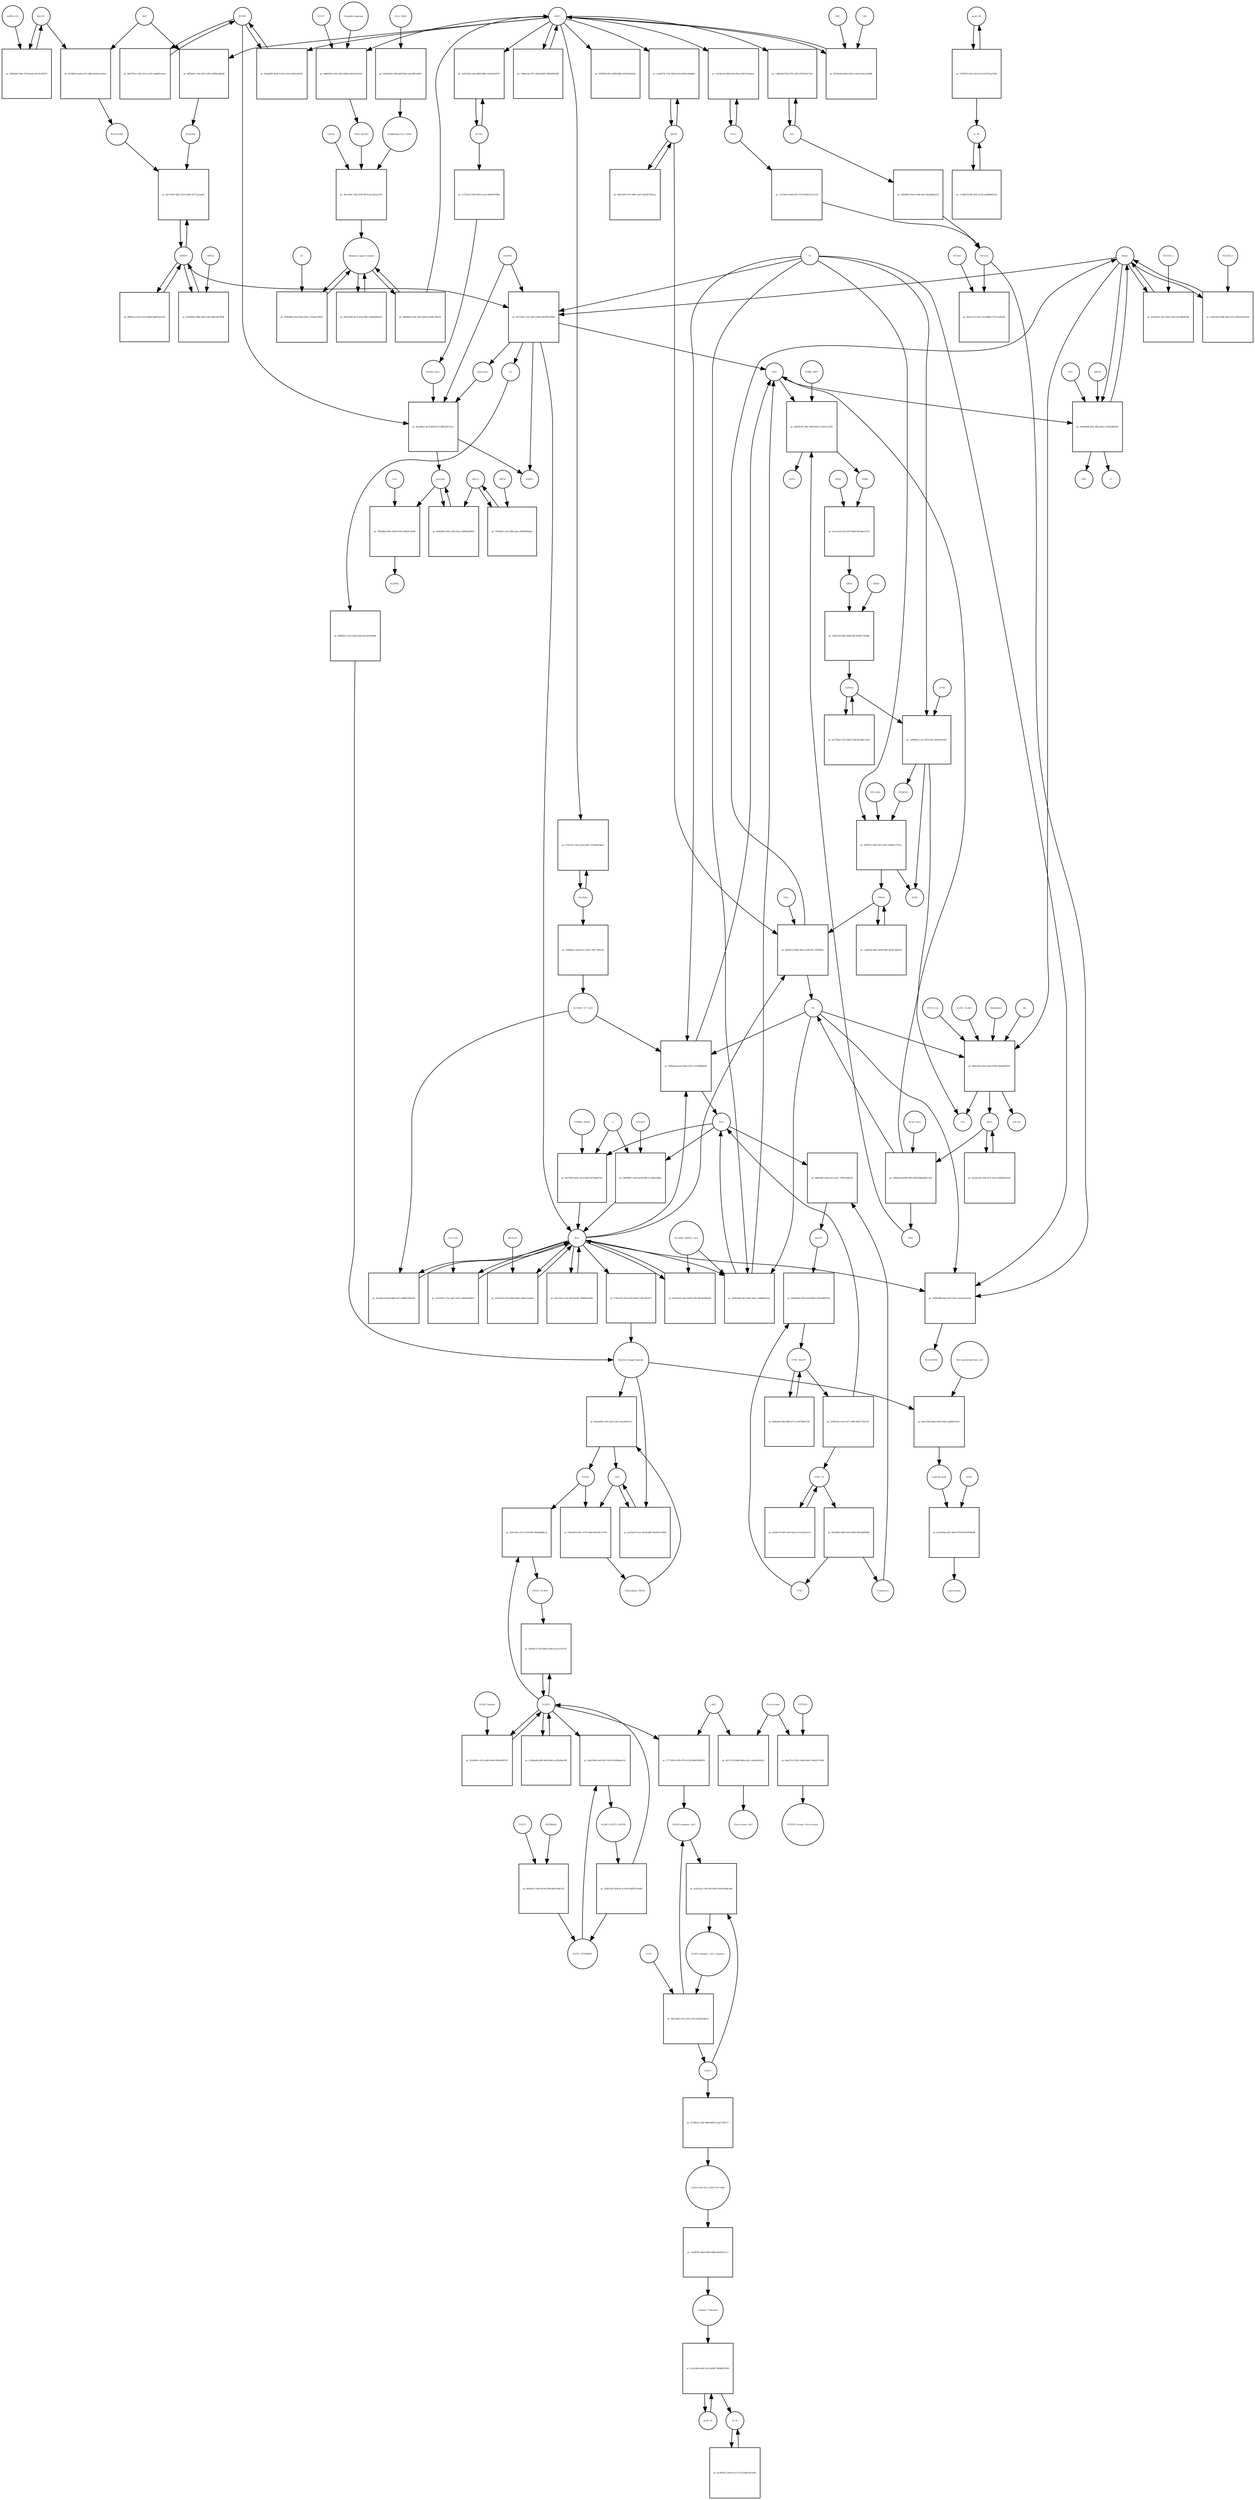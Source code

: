 strict digraph  {
Heme [annotation="urn_miriam_obo.chebi_CHEBI%3A30413", bipartite=0, cls="simple chemical", fontsize=4, label=Heme, shape=circle];
"pr_29775667-3cb7-4813-8344-2047955c8995" [annotation="", bipartite=1, cls=process, fontsize=4, label="pr_29775667-3cb7-4813-8344-2047955c8995", shape=square];
Biliverdin [annotation="urn_miriam_obo.chebi_CHEBI%3A17033", bipartite=0, cls="simple chemical", fontsize=4, label=Biliverdin, shape=circle];
HMOX1 [annotation="", bipartite=0, cls=macromolecule, fontsize=4, label=HMOX1, shape=circle];
O2 [annotation="urn_miriam_obo.chebi_CHEBI%3A15379", bipartite=0, cls="simple chemical", fontsize=4, label=O2, shape=circle];
NADPH [annotation="urn_miriam_obo.chebi_CHEBI%3A16474", bipartite=0, cls="simple chemical", fontsize=4, label=NADPH, shape=circle];
H2O [annotation="urn_miriam_obo.chebi_CHEBI%3A15377", bipartite=0, cls="simple chemical", fontsize=4, label=H2O, shape=circle];
"Fe2+" [annotation="urn_miriam_obo.chebi_CHEBI%3A29033", bipartite=0, cls="simple chemical", fontsize=4, label="Fe2+", shape=circle];
"NADP+" [annotation="urn_miriam_obo.chebi_CHEBI%3A18009", bipartite=0, cls="simple chemical", fontsize=4, label="NADP+", shape=circle];
CO [annotation="urn_miriam_obo.chebi_CHEBI%3A17245", bipartite=0, cls="simple chemical", fontsize=4, label=CO, shape=circle];
"pr_87a95542-39c2-4053-a9d2-d112963fcfd0" [annotation="", bipartite=1, cls=process, fontsize=4, label="pr_87a95542-39c2-4053-a9d2-d112963fcfd0", shape=square];
"FLVCR1-2" [annotation=urn_miriam_uniprot_Q9Y5Y0, bipartite=0, cls=macromolecule, fontsize=4, label="FLVCR1-2", shape=circle];
"pr_463a0be1-4e5f-483f-b71f-d9b5e027ea12" [annotation="", bipartite=1, cls=process, fontsize=4, label="pr_463a0be1-4e5f-483f-b71f-d9b5e027ea12", shape=square];
Bilirubin [annotation="urn_miriam_obo.chebi_CHEBI%3A16990", bipartite=0, cls="simple chemical", fontsize=4, label=Bilirubin, shape=circle];
BLVRB [annotation=urn_miriam_uniprot_P30043, bipartite=0, cls=macromolecule, fontsize=4, label=BLVRB, shape=circle];
"BLVRA_Zn2+" [annotation="urn_miriam_obo.chebi_CHEBI%3A29805|urn_miriam_uniprot_P53004", bipartite=0, cls=complex, fontsize=4, label="BLVRA_Zn2+", shape=circle];
"pr_e9d24f4a-938c-4342-83ae-93d8ad2f849e" [annotation="", bipartite=1, cls=process, fontsize=4, label="pr_e9d24f4a-938c-4342-83ae-93d8ad2f849e", shape=square];
ABCC1 [annotation="", bipartite=0, cls=macromolecule, fontsize=4, label=ABCC1, shape=circle];
"pr_7f850dbd-640a-456b-8258-2e083fcc8e85" [annotation="", bipartite=1, cls=process, fontsize=4, label="pr_7f850dbd-640a-456b-8258-2e083fcc8e85", shape=square];
ALB [annotation=urn_miriam_uniprot_P02768, bipartite=0, cls=macromolecule, fontsize=4, label=ALB, shape=circle];
"ALB/BIL" [annotation="urn_miriam_uniprot_P02768|urn_miriam_obo.chebi_CHEBI%3A16990", bipartite=0, cls=complex, fontsize=4, label="ALB/BIL", shape=circle];
NRF2 [annotation="", bipartite=0, cls=macromolecule, fontsize=4, label=NRF2, shape=circle];
"pr_48f3af82-118a-4812-af92-c9064cb0fab6" [annotation="", bipartite=1, cls=process, fontsize=4, label="pr_48f3af82-118a-4812-af92-c9064cb0fab6", shape=square];
MAF [annotation=urn_miriam_uniprot_O75444, bipartite=0, cls=macromolecule, fontsize=4, label=MAF, shape=circle];
"Nrf2/Maf" [annotation="", bipartite=0, cls=complex, fontsize=4, label="Nrf2/Maf", shape=circle];
"pr_4e5d64c9-aefb-4472-bdb0-6b25ce4cb5ef" [annotation="", bipartite=1, cls=process, fontsize=4, label="pr_4e5d64c9-aefb-4472-bdb0-6b25ce4cb5ef", shape=square];
BACH1 [annotation=urn_miriam_uniprot_O14867, bipartite=0, cls=macromolecule, fontsize=4, label=BACH1, shape=circle];
"BACH1/Maf" [annotation="", bipartite=0, cls=complex, fontsize=4, label="BACH1/Maf", shape=circle];
"pr_28b2bbf6-598c-4795-8a8e-6257dc9f457f" [annotation="", bipartite=1, cls=process, fontsize=4, label="pr_28b2bbf6-598c-4795-8a8e-6257dc9f457f", shape=square];
"miRNA-155" [annotation=urn_miriam_ncbigene_406947, bipartite=0, cls="nucleic acid feature", fontsize=4, label="miRNA-155", shape=circle];
"pr_ba7e7b81-dd21-4235-9a06-5477c21ee42f" [annotation="", bipartite=1, cls=process, fontsize=4, label="pr_ba7e7b81-dd21-4235-9a06-5477c21ee42f", shape=square];
PRIN9 [annotation="urn_miriam_obo.chebi_CHEBI%3A15430", bipartite=0, cls="simple chemical", fontsize=4, label=PRIN9, shape=circle];
"pr_0ebf6153-69e8-465e-ac89-93cc7876942a" [annotation="", bipartite=1, cls=process, fontsize=4, label="pr_0ebf6153-69e8-465e-ac89-93cc7876942a", shape=square];
FECH [annotation=urn_miriam_uniprot_P22830, bipartite=0, cls=macromolecule, fontsize=4, label=FECH, shape=circle];
"Pb2+" [annotation="urn_miriam_obo.chebi_CHEBI%3A27889", bipartite=0, cls="simple chemical", fontsize=4, label="Pb2+", shape=circle];
"H+" [annotation="urn_miriam_obo.chebi_CHEBI%3A15378", bipartite=0, cls="simple chemical", fontsize=4, label="H+", shape=circle];
"SUCC-CoA" [annotation="urn_miriam_obo.chebi_CHEBI%3A57292", bipartite=0, cls="simple chemical", fontsize=4, label="SUCC-CoA", shape=circle];
"pr_b06e3620-be0a-4e65-978d-a3b4e4d955fc" [annotation="", bipartite=1, cls=process, fontsize=4, label="pr_b06e3620-be0a-4e65-978d-a3b4e4d955fc", shape=square];
dALA [annotation="urn_miriam_obo.chebi_CHEBI%3A356416", bipartite=0, cls="simple chemical", fontsize=4, label=dALA, shape=circle];
ALAS1_ALAS2 [annotation="urn_miriam_uniprot_P13196|urn_miriam_uniprot_P22557", bipartite=0, cls=complex, fontsize=4, label=ALAS1_ALAS2, shape=circle];
Panhematin [annotation="urn_miriam_obo.chebi_CHEBI%3A50385", bipartite=0, cls="simple chemical", fontsize=4, label=Panhematin, shape=circle];
Gly [annotation="urn_miriam_obo.chebi_CHEBI%3A57305", bipartite=0, cls="simple chemical", fontsize=4, label=Gly, shape=circle];
"CoA-SH" [annotation="urn_miriam_obo.chebi_CHEBI%3A15346", bipartite=0, cls="simple chemical", fontsize=4, label="CoA-SH", shape=circle];
CO2 [annotation="urn_miriam_obo.chebi_CHEBI%3A16526", bipartite=0, cls="simple chemical", fontsize=4, label=CO2, shape=circle];
"pr_bb8b018e-916e-4452-b86b-e0f2416a5538" [annotation="", bipartite=1, cls=process, fontsize=4, label="pr_bb8b018e-916e-4452-b86b-e0f2416a5538", shape=square];
KEAP1 [annotation=urn_miriam_uniprot_Q14145, bipartite=0, cls=macromolecule, fontsize=4, label=KEAP1, shape=circle];
NRF2_KEAP1 [annotation="urn_miriam_uniprot_Q14145|urn_miriam_uniprot_Q16236", bipartite=0, cls=complex, fontsize=4, label=NRF2_KEAP1, shape=circle];
"Dimethly fumarate" [annotation="urn_miriam_obo.chebi_CHEBI%3A76004", bipartite=0, cls="simple chemical", fontsize=4, label="Dimethly fumarate", shape=circle];
"Ubiquitin Ligase Complex" [annotation="urn_miriam_uniprot_Q14145|urn_miriam_uniprot_Q15843|urn_miriam_uniprot_Q13618|urn_miriam_uniprot_P62877|urn_miriam_uniprot_Q16236|urn_miriam_uniprot_P0CG48|urn_miriam_pubmed_19940261|urn_miriam_interpro_IPR000608", bipartite=0, cls=complex, fontsize=4, label="Ubiquitin Ligase Complex", shape=circle];
"pr_be03cb09-9a72-452a-9667-0ebf90d4aef5" [annotation="", bipartite=1, cls=process, fontsize=4, label="pr_be03cb09-9a72-452a-9667-0ebf90d4aef5", shape=square];
"pr_ed6b4c0d-850d-4692-b290-b4dada61c2e8" [annotation="", bipartite=1, cls=process, fontsize=4, label="pr_ed6b4c0d-850d-4692-b290-b4dada61c2e8", shape=square];
PBG [annotation="urn_miriam_obo.chebi_CHEBI%3A58126", bipartite=0, cls="simple chemical", fontsize=4, label=PBG, shape=circle];
"ALAD_Zn2+" [annotation="urn_miriam_uniprot_P13716|urn_miriam_obo.chebi_CHEBI%3A29105", bipartite=0, cls=complex, fontsize=4, label="ALAD_Zn2+", shape=circle];
"pr_0d018c09-748c-4044-b935-51ea61a2305f" [annotation="", bipartite=1, cls=process, fontsize=4, label="pr_0d018c09-748c-4044-b935-51ea61a2305f", shape=square];
HMBL [annotation="urn_miriam_obo.chebi_CHEBI%3A57845", bipartite=0, cls="simple chemical", fontsize=4, label=HMBL, shape=circle];
HMBS_DIPY [annotation="urn_miriam_obo.chebi_CHEBI%3A36319|urn_miriam_uniprot_P08397", bipartite=0, cls=complex, fontsize=4, label=HMBS_DIPY, shape=circle];
"NH4+" [annotation="urn_miriam_obo.chebi_CHEBI%3A28938", bipartite=0, cls="simple chemical", fontsize=4, label="NH4+", shape=circle];
"pr_21e1ee3b-f13a-41f3-8de6-68c94ea137f1" [annotation="", bipartite=1, cls=process, fontsize=4, label="pr_21e1ee3b-f13a-41f3-8de6-68c94ea137f1", shape=square];
URO3 [annotation="urn_miriam_obo.chebi_CHEBI%3A15437", bipartite=0, cls="simple chemical", fontsize=4, label=URO3, shape=circle];
UROS [annotation=urn_miriam_uniprot_P10746, bipartite=0, cls=macromolecule, fontsize=4, label=UROS, shape=circle];
"pr_e9f2f129-59d5-4266-afff-838d5c78e98b" [annotation="", bipartite=1, cls=process, fontsize=4, label="pr_e9f2f129-59d5-4266-afff-838d5c78e98b", shape=square];
COPRO3 [annotation="urn_miriam_obo.chebi_CHEBI%3A15439", bipartite=0, cls="simple chemical", fontsize=4, label=COPRO3, shape=circle];
UROD [annotation=urn_miriam_uniprot_P06132, bipartite=0, cls=macromolecule, fontsize=4, label=UROD, shape=circle];
"pr_cd464f5a-cc3c-407a-bf1f-2ff9ab1fe424" [annotation="", bipartite=1, cls=process, fontsize=4, label="pr_cd464f5a-cc3c-407a-bf1f-2ff9ab1fe424", shape=square];
PPGEN9 [annotation="urn_miriam_obo.chebi_CHEBI%3A15435", bipartite=0, cls="simple chemical", fontsize=4, label=PPGEN9, shape=circle];
CPOX [annotation=urn_miriam_uniprot_P36551, bipartite=0, cls=macromolecule, fontsize=4, label=CPOX, shape=circle];
H2O2 [annotation="urn_miriam_obo.chebi_CHEBI%3A16240", bipartite=0, cls="simple chemical", fontsize=4, label=H2O2, shape=circle];
"pr_28ff957c-804e-4874-9f0c-9e985c1707a2" [annotation="", bipartite=1, cls=process, fontsize=4, label="pr_28ff957c-804e-4874-9f0c-9e985c1707a2", shape=square];
PPO_FAD [annotation="urn_miriam_obo.chebi_CHEBI%3A16238|urn_miriam_uniprot_P50336", bipartite=0, cls=complex, fontsize=4, label=PPO_FAD, shape=circle];
"pr_3e88e1de-f973-44d0-b896-708f3d93439f" [annotation="", bipartite=1, cls=process, fontsize=4, label="pr_3e88e1de-f973-44d0-b896-708f3d93439f", shape=square];
"pr_65a32ca8-1938-437a-9a5e-b3da9b335a05" [annotation="", bipartite=1, cls="uncertain process", fontsize=4, label="pr_65a32ca8-1938-437a-9a5e-b3da9b335a05", shape=square];
"pr_ba1764ae-c619-4a63-a1d8-6f15daccafe9" [annotation="", bipartite=1, cls="uncertain process", fontsize=4, label="pr_ba1764ae-c619-4a63-a1d8-6f15daccafe9", shape=square];
"pr_c14bf524-d062-4b90-9007-8e36c3681f3e" [annotation="", bipartite=1, cls="uncertain process", fontsize=4, label="pr_c14bf524-d062-4b90-9007-8e36c3681f3e", shape=square];
"Poly-unsaturated fatty acid" [annotation="urn_miriam_obo.chebi_CHEBI%3A26208", bipartite=0, cls="simple chemical", fontsize=4, label="Poly-unsaturated fatty acid", shape=circle];
"pr_4aac554b-95da-485d-b3ad-caabf09119e7" [annotation="", bipartite=1, cls=process, fontsize=4, label="pr_4aac554b-95da-485d-b3ad-caabf09119e7", shape=square];
"Lipid Peroxide" [annotation="urn_miriam_obo.chebi_CHEBI%3A61051", bipartite=0, cls="simple chemical", fontsize=4, label="Lipid Peroxide", shape=circle];
"Reactive Oxygen Species" [annotation="urn_miriam_obo.chebi_CHEBI%3A26523", bipartite=0, cls="simple chemical", fontsize=4, label="Reactive Oxygen Species", shape=circle];
"pr_2496298b-629a-4657-867a-3eef4ee2b3a6" [annotation="", bipartite=1, cls=process, fontsize=4, label="pr_2496298b-629a-4657-867a-3eef4ee2b3a6", shape=square];
"Fe(3+)O(OH)" [annotation="urn_miriam_obo.chebi_CHEBI%3A78619", bipartite=0, cls="simple chemical", fontsize=4, label="Fe(3+)O(OH)", shape=circle];
Ferritin [annotation=urn_miriam_uniprot_P02794, bipartite=0, cls=complex, fontsize=4, label=Ferritin, shape=circle];
"pr_81a28ac4-b01b-4d62-9a77-eb88135b81eb" [annotation="", bipartite=1, cls=process, fontsize=4, label="pr_81a28ac4-b01b-4d62-9a77-eb88135b81eb", shape=square];
"SLC40A1_CP_Cu2+" [annotation="urn_miriam_uniprot_P00450|urn_miriam_uniprot_Q9NP59|urn_miriam_obo.chebi_CHEBI%3A29036", bipartite=0, cls=complex, fontsize=4, label="SLC40A1_CP_Cu2+", shape=circle];
"pr_509b02eb-fa02-4de6-b702-7ecb09b98edd" [annotation="", bipartite=1, cls=process, fontsize=4, label="pr_509b02eb-fa02-4de6-b702-7ecb09b98edd", shape=square];
"Fe3+" [annotation="urn_miriam_obo.chebi_CHEBI%3A29034", bipartite=0, cls="simple chemical", fontsize=4, label="Fe3+", shape=circle];
SLC40A1 [annotation=urn_miriam_ncbigene_30061, bipartite=0, cls="nucleic acid feature", fontsize=4, label=SLC40A1, shape=circle];
"pr_27dc1873-1fe2-4aa9-b387-27a0ed91daa1" [annotation="", bipartite=1, cls=process, fontsize=4, label="pr_27dc1873-1fe2-4aa9-b387-27a0ed91daa1", shape=square];
FTH1 [annotation=urn_miriam_ncbigene_2495, bipartite=0, cls="nucleic acid feature", fontsize=4, label=FTH1, shape=circle];
"pr_c0a3dc24-180b-4930-8aae-044711bd4a1c" [annotation="", bipartite=1, cls=process, fontsize=4, label="pr_c0a3dc24-180b-4930-8aae-044711bd4a1c", shape=square];
FTL [annotation=urn_miriam_ncbigene_2512, bipartite=0, cls="nucleic acid feature", fontsize=4, label=FTL, shape=circle];
"pr_ca8fae4f-f784-47f4-ad50-2397b3bc74ea" [annotation="", bipartite=1, cls=process, fontsize=4, label="pr_ca8fae4f-f784-47f4-ad50-2397b3bc74ea", shape=square];
"pr_c317a6c9-39d6-4557-9c76-64422a153c18" [annotation="", bipartite=1, cls=process, fontsize=4, label="pr_c317a6c9-39d6-4557-9c76-64422a153c18", shape=square];
"pr_a9b3fba0-50ee-4c68-afe4-f282ed82a325" [annotation="", bipartite=1, cls=process, fontsize=4, label="pr_a9b3fba0-50ee-4c68-afe4-f282ed82a325", shape=square];
"pr_a1e8075f-174e-4965-823d-905bc1fab40b" [annotation="", bipartite=1, cls=process, fontsize=4, label="pr_a1e8075f-174e-4965-823d-905bc1fab40b", shape=square];
"pr_6b01e905-87ef-448c-ae67-a00581785caa" [annotation="", bipartite=1, cls=process, fontsize=4, label="pr_6b01e905-87ef-448c-ae67-a00581785caa", shape=square];
"pr_2f8676ce-8274-4a18-b0bd-fdb8f15aa193" [annotation="", bipartite=1, cls=process, fontsize=4, label="pr_2f8676ce-8274-4a18-b0bd-fdb8f15aa193", shape=square];
BLVRA [annotation=urn_miriam_ncbigene_644, bipartite=0, cls="nucleic acid feature", fontsize=4, label=BLVRA, shape=circle];
"pr_2a26138a-e2df-4890-8dbf-ccb5e2a9d750" [annotation="", bipartite=1, cls=process, fontsize=4, label="pr_2a26138a-e2df-4890-8dbf-ccb5e2a9d750", shape=square];
"pr_65dad601-bb26-4c26-a7e8-9c2d9cda45f1" [annotation="", bipartite=1, cls=process, fontsize=4, label="pr_65dad601-bb26-4c26-a7e8-9c2d9cda45f1", shape=square];
"pr_ddd776c2-1382-4152-a250-5e984f2c6ec6" [annotation="", bipartite=1, cls=process, fontsize=4, label="pr_ddd776c2-1382-4152-a250-5e984f2c6ec6", shape=square];
"pr_1c512c9c-f36f-4629-aca4-c44d9431f68a" [annotation="", bipartite=1, cls=process, fontsize=4, label="pr_1c512c9c-f36f-4629-aca4-c44d9431f68a", shape=square];
"pr_539b49a1-1eb4-4c91-9a92-70ff7795b136" [annotation="", bipartite=1, cls=process, fontsize=4, label="pr_539b49a1-1eb4-4c91-9a92-70ff7795b136", shape=square];
"pr_d92c4710-25af-41fe-8860-c77e1c1b0c6b" [annotation="", bipartite=1, cls=process, fontsize=4, label="pr_d92c4710-25af-41fe-8860-c77e1c1b0c6b", shape=square];
NCOA4 [annotation=urn_miriam_uniprot_Q13772, bipartite=0, cls=macromolecule, fontsize=4, label=NCOA4, shape=circle];
"pr_fdc75953-6e0c-43c8-8bf4-d37a8fa071f5" [annotation="", bipartite=1, cls=process, fontsize=4, label="pr_fdc75953-6e0c-43c8-8bf4-d37a8fa071f5", shape=square];
CYBRD1_Heme [annotation="urn_miriam_uniprot_Q53TN4|urn_miriam_obo.chebi_CHEBI%3A30413", bipartite=0, cls=complex, fontsize=4, label=CYBRD1_Heme, shape=circle];
"e-" [annotation="urn_miriam_obo.chebi_CHEBI%3A10545", bipartite=0, cls="simple chemical", fontsize=4, label="e-", shape=circle];
"pr_2ae05010-11bc-4e67-a0e3-33891e9628e7" [annotation="", bipartite=1, cls=process, fontsize=4, label="pr_2ae05010-11bc-4e67-a0e3-33891e9628e7", shape=square];
SLC11A2 [annotation=urn_miriam_uniprot_P49281, bipartite=0, cls=macromolecule, fontsize=4, label=SLC11A2, shape=circle];
"pr_61e5e69a-e4d7-465e-971f-b6751f478a98" [annotation="", bipartite=1, cls=process, fontsize=4, label="pr_61e5e69a-e4d7-465e-971f-b6751f478a98", shape=square];
"Lipid alcohol" [annotation="urn_miriam_obo.chebi_CHEBI%3A24026", bipartite=0, cls="simple chemical", fontsize=4, label="Lipid alcohol", shape=circle];
GPX4 [annotation=urn_miriam_uniprot_P36969, bipartite=0, cls=macromolecule, fontsize=4, label=GPX4, shape=circle];
"pr_29c0866e-18bb-49f4-a5d8-2ddcadf74094" [annotation="", bipartite=1, cls=process, fontsize=4, label="pr_29c0866e-18bb-49f4-a5d8-2ddcadf74094", shape=square];
ORF3a [annotation="urn_miriam_uniprot_P0DTC3|urn_miriam_taxonomy_2697049", bipartite=0, cls=macromolecule, fontsize=4, label=ORF3a, shape=circle];
"pr_f74e0130-23af-4e83-8ed0-772faea87567" [annotation="", bipartite=1, cls=process, fontsize=4, label="pr_f74e0130-23af-4e83-8ed0-772faea87567", shape=square];
"pr_7fe63de3-1efe-48fb-ab2c-a0ff36993daa" [annotation="", bipartite=1, cls=process, fontsize=4, label="pr_7fe63de3-1efe-48fb-ab2c-a0ff36993daa", shape=square];
ORF9c [annotation=urn_miriam_taxonomy_2697049, bipartite=0, cls=macromolecule, fontsize=4, label=ORF9c, shape=circle];
CUL3_RBX1 [annotation="urn_miriam_uniprot_Q13618|urn_miriam_uniprot_P62877", bipartite=0, cls=complex, fontsize=4, label=CUL3_RBX1, shape=circle];
"pr_b560344e-c9d4-4a9f-84ee-a4a3987c8407" [annotation="", bipartite=1, cls=process, fontsize=4, label="pr_b560344e-c9d4-4a9f-84ee-a4a3987c8407", shape=square];
"Neddylated CUL3_RBX1" [annotation="urn_miriam_uniprot_Q15843|urn_miriam_uniprot_Q13618|urn_miriam_uniprot_P62877", bipartite=0, cls=complex, fontsize=4, label="Neddylated CUL3_RBX1", shape=circle];
"pr_f470bf1b-f0c5-4994-8863-41f935fabe4a" [annotation="", bipartite=1, cls=process, fontsize=4, label="pr_f470bf1b-f0c5-4994-8863-41f935fabe4a", shape=square];
"pr_36c2c80c-1562-45f2-8b79-dca15b3c5379" [annotation="", bipartite=1, cls=process, fontsize=4, label="pr_36c2c80c-1562-45f2-8b79-dca15b3c5379", shape=square];
CAND1 [annotation=urn_miriam_uniprot_Q86VP6, bipartite=0, cls=macromolecule, fontsize=4, label=CAND1, shape=circle];
E2 [annotation=urn_miriam_interpro_IPR000608, bipartite=0, cls=macromolecule, fontsize=4, label=E2, shape=circle];
"pr_103828fb-d1a9-40ad-be42-135e0a570829" [annotation="", bipartite=1, cls=process, fontsize=4, label="pr_103828fb-d1a9-40ad-be42-135e0a570829", shape=square];
"pr_63430cb4-b636-4482-a1dd-01a3e21cbdf6" [annotation="", bipartite=1, cls=process, fontsize=4, label="pr_63430cb4-b636-4482-a1dd-01a3e21cbdf6", shape=square];
PKC [annotation="urn_miriam_pubmed_12198130|urn_miriam_interpro_IPR012233", bipartite=0, cls=macromolecule, fontsize=4, label=PKC, shape=circle];
CK2 [annotation="", bipartite=0, cls=macromolecule, fontsize=4, label=CK2, shape=circle];
"pr_c0e9c424-5b0b-4b4a-83ca-695a5619315d" [annotation="", bipartite=1, cls=process, fontsize=4, label="pr_c0e9c424-5b0b-4b4a-83ca-695a5619315d", shape=square];
"FLVCR1-1" [annotation=urn_miriam_uniprot_Q9Y5Y0, bipartite=0, cls=macromolecule, fontsize=4, label="FLVCR1-1", shape=circle];
"pr_e06036b8-943c-4fbe-b4a1-c5ef5b4600b9" [annotation="", bipartite=1, cls=process, fontsize=4, label="pr_e06036b8-943c-4fbe-b4a1-c5ef5b4600b9", shape=square];
ABCG2 [annotation=urn_miriam_uniprot_Q9UNQ0, bipartite=0, cls="macromolecule multimer", fontsize=4, label=ABCG2, shape=circle];
ATP [annotation="urn_miriam_obo.chebi_CHEBI%3A30616", bipartite=0, cls="simple chemical", fontsize=4, label=ATP, shape=circle];
Pi [annotation="urn_miriam_obo.chebi_CHEBI%3A18367", bipartite=0, cls="simple chemical", fontsize=4, label=Pi, shape=circle];
ADP [annotation="urn_miriam_obo.chebi_CHEBI%3A456216", bipartite=0, cls="simple chemical", fontsize=4, label=ADP, shape=circle];
"pr_05d330cb-cbae-4e69-a783-90a3b1896345" [annotation="", bipartite=1, cls=process, fontsize=4, label="pr_05d330cb-cbae-4e69-a783-90a3b1896345", shape=square];
"SLC40A1_HEPH_Cu2+" [annotation="urn_miriam_uniprot_Q9BQS7|urn_miriam_uniprot_Q9NP59|urn_miriam_obo.chebi_CHEBI%3A28694", bipartite=0, cls=complex, fontsize=4, label="SLC40A1_HEPH_Cu2+", shape=circle];
"pr_34d614b8-7b15-40e7-b6e1-25fb80f18caa" [annotation="", bipartite=1, cls=process, fontsize=4, label="pr_34d614b8-7b15-40e7-b6e1-25fb80f18caa", shape=square];
"pr_0d82d44f-eadd-41a3-abc1-70925c68fa29" [annotation="", bipartite=1, cls=process, fontsize=4, label="pr_0d82d44f-eadd-41a3-abc1-70925c68fa29", shape=square];
Transferrin [annotation=urn_miriam_uniprot_P02787, bipartite=0, cls=macromolecule, fontsize=4, label=Transferrin, shape=circle];
holoTF [annotation="urn_miriam_uniprot_P02787|urn_miriam_obo.chebi_CHEBI%3A29034", bipartite=0, cls=complex, fontsize=4, label=holoTF, shape=circle];
TFRC [annotation=urn_miriam_uniprot_P02786, bipartite=0, cls="macromolecule multimer", fontsize=4, label=TFRC, shape=circle];
"pr_b0a9d20a-87b0-4a3d-9b52-5f242d9d07b9" [annotation="", bipartite=1, cls=process, fontsize=4, label="pr_b0a9d20a-87b0-4a3d-9b52-5f242d9d07b9", shape=square];
TFRC_holoTF [annotation="urn_miriam_uniprot_P02787|urn_miriam_obo.chebi_CHEBI%3A29034|urn_miriam_uniprot_P02786", bipartite=0, cls=complex, fontsize=4, label=TFRC_holoTF, shape=circle];
"pr_fb98a40f-f5bb-4965-8714-599708e8723b" [annotation="", bipartite=1, cls=process, fontsize=4, label="pr_fb98a40f-f5bb-4965-8714-599708e8723b", shape=square];
"pr_d35052da-1a34-4277-90f5-90b51762ca01" [annotation="", bipartite=1, cls=process, fontsize=4, label="pr_d35052da-1a34-4277-90f5-90b51762ca01", shape=square];
TFRC_TF [annotation="urn_miriam_uniprot_P02787|urn_miriam_uniprot_P02786", bipartite=0, cls=complex, fontsize=4, label=TFRC_TF, shape=circle];
"pr_3b540847-2d34-4a39-bf4f-e7cdbda5d9be" [annotation="", bipartite=1, cls=process, fontsize=4, label="pr_3b540847-2d34-4a39-bf4f-e7cdbda5d9be", shape=square];
STEAP3 [annotation=urn_miriam_uniprot_Q658P3, bipartite=0, cls=macromolecule, fontsize=4, label=STEAP3, shape=circle];
"pr_4453c92a-d704-409e-9634-3a86a2eab413" [annotation="", bipartite=1, cls=process, fontsize=4, label="pr_4453c92a-d704-409e-9634-3a86a2eab413", shape=square];
MCOLN1 [annotation=urn_miriam_uniprot_Q9GZU1, bipartite=0, cls=macromolecule, fontsize=4, label=MCOLN1, shape=circle];
"pr_9eec1b2c-fc81-4510-8cd6-7e9886e843da" [annotation="", bipartite=1, cls=process, fontsize=4, label="pr_9eec1b2c-fc81-4510-8cd6-7e9886e843da", shape=square];
"pr_a01b0732-8f91-40cf-ba5e-ae75a422cb75" [annotation="", bipartite=1, cls=process, fontsize=4, label="pr_a01b0732-8f91-40cf-ba5e-ae75a422cb75", shape=square];
"pr_f9e2d425-08d0-4a52-9d45-6032ab69f4fb" [annotation="", bipartite=1, cls=process, fontsize=4, label="pr_f9e2d425-08d0-4a52-9d45-6032ab69f4fb", shape=square];
"pr_89bd60f2-469c-455c-b042-fd1b9c70be26" [annotation="", bipartite=1, cls=process, fontsize=4, label="pr_89bd60f2-469c-455c-b042-fd1b9c70be26", shape=square];
Thioredoxin_TXNIP [annotation="urn_miriam_uniprot_P10599|urn_miriam_uniprot_Q9H3M7", bipartite=0, cls=complex, fontsize=4, label=Thioredoxin_TXNIP, shape=circle];
"pr_64a3d5b9-c541-4223-a342-2fea2fb63112" [annotation="", bipartite=1, cls=process, fontsize=4, label="pr_64a3d5b9-c541-4223-a342-2fea2fb63112", shape=square];
TXNIP [annotation=urn_miriam_uniprot_Q9H3M7, bipartite=0, cls=macromolecule, fontsize=4, label=TXNIP, shape=circle];
TXN [annotation=urn_miriam_uniprot_P10599, bipartite=0, cls=macromolecule, fontsize=4, label=TXN, shape=circle];
NLRP3 [annotation=urn_miriam_uniprot_Q96P20, bipartite=0, cls=macromolecule, fontsize=4, label=NLRP3, shape=circle];
"pr_165ab0bc-cd12-4a8b-b5db-30be3495f247" [annotation="", bipartite=1, cls=process, fontsize=4, label="pr_165ab0bc-cd12-4a8b-b5db-30be3495f247", shape=square];
"Nf-KB Complex" [annotation="urn_miriam_uniprot_P19838|urn_miriam_uniprot_Q04206|urn_miriam_uniprot_Q00653", bipartite=0, cls=complex, fontsize=4, label="Nf-KB Complex", shape=circle];
"pr_e3afdad8-d366-4afb-8460-ac43b266e5f8" [annotation="", bipartite=1, cls=process, fontsize=4, label="pr_e3afdad8-d366-4afb-8460-ac43b266e5f8", shape=square];
"pr_ac91ad72-6cac-4a3d-bd93-1dc69e37d906" [annotation="", bipartite=1, cls=process, fontsize=4, label="pr_ac91ad72-6cac-4a3d-bd93-1dc69e37d906", shape=square];
"pr_c9a1ab76-056c-4742-94bb-8b1930c1071d" [annotation="", bipartite=1, cls=process, fontsize=4, label="pr_c9a1ab76-056c-4742-94bb-8b1930c1071d", shape=square];
HSP90AB1 [annotation=urn_miriam_uniprot_P08238, bipartite=0, cls=macromolecule, fontsize=4, label=HSP90AB1, shape=circle];
"pr_8bf26ec3-1449-4e36-8768-ddf9c54bc52f" [annotation="", bipartite=1, cls=process, fontsize=4, label="pr_8bf26ec3-1449-4e36-8768-ddf9c54bc52f", shape=square];
SUGT1 [annotation=urn_miriam_uniprot_Q9Y2Z0, bipartite=0, cls=macromolecule, fontsize=4, label=SUGT1, shape=circle];
SUGT1_HSP90AB1 [annotation="urn_miriam_uniprot_P08238|urn_miriam_uniprot_Q9Y2Z0", bipartite=0, cls=complex, fontsize=4, label=SUGT1_HSP90AB1, shape=circle];
"pr_b3de1684-e5e9-4b73-8c0f-645d544ae23c" [annotation="", bipartite=1, cls=process, fontsize=4, label="pr_b3de1684-e5e9-4b73-8c0f-645d544ae23c", shape=square];
NLRP3_SUGT1_HSP90 [annotation="urn_miriam_uniprot_P08238|urn_miriam_uniprot_Q96P20|urn_miriam_uniprot_Q9Y2Z0", bipartite=0, cls=complex, fontsize=4, label=NLRP3_SUGT1_HSP90, shape=circle];
"pr_429c183e-a12f-4759-90f1-f0be6d0f8cc4" [annotation="", bipartite=1, cls=process, fontsize=4, label="pr_429c183e-a12f-4759-90f1-f0be6d0f8cc4", shape=square];
TXNIP_NLRP3 [annotation="urn_miriam_uniprot_Q9H3M7|urn_miriam_uniprot_Q96P20", bipartite=0, cls=complex, fontsize=4, label=TXNIP_NLRP3, shape=circle];
"pr_17776454-347b-4720-913b-0fb69189e959" [annotation="", bipartite=1, cls=process, fontsize=4, label="pr_17776454-347b-4720-913b-0fb69189e959", shape=square];
ASC [annotation=urn_miriam_uniprot_Q9ULZ3, bipartite=0, cls=macromolecule, fontsize=4, label=ASC, shape=circle];
"NLRP3 oligomer_ASC" [annotation="urn_miriam_uniprot_Q9ULZ3|urn_miriam_obo.chebi_CHEBI%3A36080", bipartite=0, cls=complex, fontsize=4, label="NLRP3 oligomer_ASC", shape=circle];
"pr_5cb52cbc-c3f0-44c8-b615-0e56ceb8c9dd" [annotation="", bipartite=1, cls=process, fontsize=4, label="pr_5cb52cbc-c3f0-44c8-b615-0e56ceb8c9dd", shape=square];
CASP1 [annotation=urn_miriam_uniprot_P29466, bipartite=0, cls=macromolecule, fontsize=4, label=CASP1, shape=circle];
"NLRP3 oligomer_ASC_Caspase1" [annotation="urn_miriam_uniprot_P29466|urn_miriam_uniprot_Q9ULZ3", bipartite=0, cls=complex, fontsize=4, label="NLRP3 oligomer_ASC_Caspase1", shape=circle];
"pr_a87c1539-bb40-480a-b4c1-cda49241fdc2" [annotation="", bipartite=1, cls=process, fontsize=4, label="pr_a87c1539-bb40-480a-b4c1-cda49241fdc2", shape=square];
"Pyrin trimer" [annotation=urn_miriam_uniprot_O15553, bipartite=0, cls=complex, fontsize=4, label="Pyrin trimer", shape=circle];
"Pyrin trimer_ASC" [annotation="urn_miriam_uniprot_O15553|urn_miriam_uniprot_Q9ULZ3", bipartite=0, cls=complex, fontsize=4, label="Pyrin trimer_ASC", shape=circle];
"pr_dea07e1c-02b3-436d-9ab9-13ba41475d4d" [annotation="", bipartite=1, cls=process, fontsize=4, label="pr_dea07e1c-02b3-436d-9ab9-13ba41475d4d", shape=square];
PSTPIP1 [annotation=urn_miriam_uniprot_O43586, bipartite=0, cls="macromolecule multimer", fontsize=4, label=PSTPIP1, shape=circle];
"PSTPIP1 trimer_Pyrin trimer" [annotation="urn_miriam_uniprot_O15553|urn_miriam_uniprot_O43586", bipartite=0, cls=complex, fontsize=4, label="PSTPIP1 trimer_Pyrin trimer", shape=circle];
"pr_9bc23d29-25c0-423c-ad74-ff5a94a9d13c" [annotation="", bipartite=1, cls=process, fontsize=4, label="pr_9bc23d29-25c0-423c-ad74-ff5a94a9d13c", shape=square];
CTSG [annotation=urn_miriam_uniprot_P08311, bipartite=0, cls=macromolecule, fontsize=4, label=CTSG, shape=circle];
"pr_217b6e5c-2d2f-4966-8890-c2abc73f8717" [annotation="", bipartite=1, cls=process, fontsize=4, label="pr_217b6e5c-2d2f-4966-8890-c2abc73f8717", shape=square];
"CASP1(120-197)_CASP1(317-404)" [annotation=urn_miriam_uniprot_P29466, bipartite=0, cls=complex, fontsize=4, label="CASP1(120-197)_CASP1(317-404)", shape=circle];
"pr_c1a687bc-84a6-48d0-bdb8-fda0f2ef5c17" [annotation="", bipartite=1, cls=process, fontsize=4, label="pr_c1a687bc-84a6-48d0-bdb8-fda0f2ef5c17", shape=square];
"Caspase-1 Tetramer" [annotation=urn_miriam_uniprot_P29466, bipartite=0, cls="complex multimer", fontsize=4, label="Caspase-1 Tetramer", shape=circle];
"proIL-1B" [annotation=urn_miriam_uniprot_P01584, bipartite=0, cls=macromolecule, fontsize=4, label="proIL-1B", shape=circle];
"pr_576f50d7-6f12-441a-b119-f07352a763f5" [annotation="", bipartite=1, cls=process, fontsize=4, label="pr_576f50d7-6f12-441a-b119-f07352a763f5", shape=square];
"IL-1B" [annotation=urn_miriam_uniprot_P01584, bipartite=0, cls=macromolecule, fontsize=4, label="IL-1B", shape=circle];
"pr_c13d8e7d-8fff-463c-bc2f-ac4966b60322" [annotation="", bipartite=1, cls="omitted process", fontsize=4, label="pr_c13d8e7d-8fff-463c-bc2f-ac4966b60322", shape=square];
"pr_fd76f5c3-2703-49ba-8160-e5a31e1971d7" [annotation="", bipartite=1, cls=process, fontsize=4, label="pr_fd76f5c3-2703-49ba-8160-e5a31e1971d7", shape=square];
"proIL-18" [annotation=urn_miriam_uniprot_Q14116, bipartite=0, cls=macromolecule, fontsize=4, label="proIL-18", shape=circle];
"pr_b21e2864-0ab3-4125-b699-7840dd321005" [annotation="", bipartite=1, cls=process, fontsize=4, label="pr_b21e2864-0ab3-4125-b699-7840dd321005", shape=square];
"IL-18" [annotation=urn_miriam_uniprot_Q14116, bipartite=0, cls=macromolecule, fontsize=4, label="IL-18", shape=circle];
"pr_8c269351-2629-4c1a-9719-2edd7d2e3e06" [annotation="", bipartite=1, cls="omitted process", fontsize=4, label="pr_8c269351-2629-4c1a-9719-2edd7d2e3e06", shape=square];
"pr_f69082c0-31e2-41b0-ab28-a6c4e93198f8" [annotation="", bipartite=1, cls=process, fontsize=4, label="pr_f69082c0-31e2-41b0-ab28-a6c4e93198f8", shape=square];
"pr_32b93220-c85b-4c1e-81f9-0a80557deaf8" [annotation="", bipartite=1, cls=process, fontsize=4, label="pr_32b93220-c85b-4c1e-81f9-0a80557deaf8", shape=square];
Heme -> "pr_29775667-3cb7-4813-8344-2047955c8995"  [annotation="", interaction_type=consumption];
Heme -> "pr_87a95542-39c2-4053-a9d2-d112963fcfd0"  [annotation="", interaction_type=consumption];
Heme -> "pr_b06e3620-be0a-4e65-978d-a3b4e4d955fc"  [annotation=urn_miriam_pubmed_25446301, interaction_type=inhibition];
Heme -> "pr_c0e9c424-5b0b-4b4a-83ca-695a5619315d"  [annotation="", interaction_type=consumption];
Heme -> "pr_e06036b8-943c-4fbe-b4a1-c5ef5b4600b9"  [annotation="", interaction_type=consumption];
"pr_29775667-3cb7-4813-8344-2047955c8995" -> Biliverdin  [annotation="", interaction_type=production];
"pr_29775667-3cb7-4813-8344-2047955c8995" -> H2O  [annotation="", interaction_type=production];
"pr_29775667-3cb7-4813-8344-2047955c8995" -> "Fe2+"  [annotation="", interaction_type=production];
"pr_29775667-3cb7-4813-8344-2047955c8995" -> "NADP+"  [annotation="", interaction_type=production];
"pr_29775667-3cb7-4813-8344-2047955c8995" -> CO  [annotation="", interaction_type=production];
Biliverdin -> "pr_463a0be1-4e5f-483f-b71f-d9b5e027ea12"  [annotation="", interaction_type=consumption];
HMOX1 -> "pr_29775667-3cb7-4813-8344-2047955c8995"  [annotation="", interaction_type=catalysis];
HMOX1 -> "pr_ba7e7b81-dd21-4235-9a06-5477c21ee42f"  [annotation="", interaction_type=consumption];
HMOX1 -> "pr_2f8676ce-8274-4a18-b0bd-fdb8f15aa193"  [annotation="", interaction_type=consumption];
HMOX1 -> "pr_29c0866e-18bb-49f4-a5d8-2ddcadf74094"  [annotation="", interaction_type=consumption];
O2 -> "pr_29775667-3cb7-4813-8344-2047955c8995"  [annotation="", interaction_type=consumption];
O2 -> "pr_cd464f5a-cc3c-407a-bf1f-2ff9ab1fe424"  [annotation="", interaction_type=consumption];
O2 -> "pr_28ff957c-804e-4874-9f0c-9e985c1707a2"  [annotation="", interaction_type=consumption];
O2 -> "pr_2496298b-629a-4657-867a-3eef4ee2b3a6"  [annotation="", interaction_type=consumption];
O2 -> "pr_509b02eb-fa02-4de6-b702-7ecb09b98edd"  [annotation="", interaction_type=consumption];
O2 -> "pr_34d614b8-7b15-40e7-b6e1-25fb80f18caa"  [annotation="", interaction_type=consumption];
NADPH -> "pr_29775667-3cb7-4813-8344-2047955c8995"  [annotation="", interaction_type=consumption];
NADPH -> "pr_463a0be1-4e5f-483f-b71f-d9b5e027ea12"  [annotation="", interaction_type=consumption];
H2O -> "pr_0d018c09-748c-4044-b935-51ea61a2305f"  [annotation="", interaction_type=consumption];
H2O -> "pr_e06036b8-943c-4fbe-b4a1-c5ef5b4600b9"  [annotation="", interaction_type=consumption];
"Fe2+" -> "pr_0ebf6153-69e8-465e-ac89-93cc7876942a"  [annotation="", interaction_type=consumption];
"Fe2+" -> "pr_2496298b-629a-4657-867a-3eef4ee2b3a6"  [annotation="", interaction_type=consumption];
"Fe2+" -> "pr_81a28ac4-b01b-4d62-9a77-eb88135b81eb"  [annotation="", interaction_type=consumption];
"Fe2+" -> "pr_509b02eb-fa02-4de6-b702-7ecb09b98edd"  [annotation="", interaction_type=consumption];
"Fe2+" -> "pr_2ae05010-11bc-4e67-a0e3-33891e9628e7"  [annotation="", interaction_type=consumption];
"Fe2+" -> "pr_f74e0130-23af-4e83-8ed0-772faea87567"  [annotation="urn_miriam_pubmed_26794443|urn_miriam_pubmed_30692038", interaction_type=catalysis];
"Fe2+" -> "pr_05d330cb-cbae-4e69-a783-90a3b1896345"  [annotation="", interaction_type=consumption];
"Fe2+" -> "pr_34d614b8-7b15-40e7-b6e1-25fb80f18caa"  [annotation="", interaction_type=consumption];
"Fe2+" -> "pr_4453c92a-d704-409e-9634-3a86a2eab413"  [annotation="", interaction_type=consumption];
"Fe2+" -> "pr_9eec1b2c-fc81-4510-8cd6-7e9886e843da"  [annotation="", interaction_type=consumption];
CO -> "pr_f69082c0-31e2-41b0-ab28-a6c4e93198f8"  [annotation="urn_miriam_pubmed_28356568|urn_miriam_pubmed_25770182", interaction_type=inhibition];
"pr_87a95542-39c2-4053-a9d2-d112963fcfd0" -> Heme  [annotation="", interaction_type=production];
"FLVCR1-2" -> "pr_87a95542-39c2-4053-a9d2-d112963fcfd0"  [annotation="", interaction_type=catalysis];
"pr_463a0be1-4e5f-483f-b71f-d9b5e027ea12" -> Bilirubin  [annotation="", interaction_type=production];
"pr_463a0be1-4e5f-483f-b71f-d9b5e027ea12" -> "NADP+"  [annotation="", interaction_type=production];
Bilirubin -> "pr_e9d24f4a-938c-4342-83ae-93d8ad2f849e"  [annotation="", interaction_type=consumption];
Bilirubin -> "pr_7f850dbd-640a-456b-8258-2e083fcc8e85"  [annotation="", interaction_type=consumption];
BLVRB -> "pr_463a0be1-4e5f-483f-b71f-d9b5e027ea12"  [annotation="", interaction_type=catalysis];
BLVRB -> "pr_65dad601-bb26-4c26-a7e8-9c2d9cda45f1"  [annotation="", interaction_type=consumption];
BLVRB -> "pr_ddd776c2-1382-4152-a250-5e984f2c6ec6"  [annotation="", interaction_type=consumption];
"BLVRA_Zn2+" -> "pr_463a0be1-4e5f-483f-b71f-d9b5e027ea12"  [annotation="", interaction_type=catalysis];
"pr_e9d24f4a-938c-4342-83ae-93d8ad2f849e" -> Bilirubin  [annotation="", interaction_type=production];
ABCC1 -> "pr_e9d24f4a-938c-4342-83ae-93d8ad2f849e"  [annotation="", interaction_type=catalysis];
ABCC1 -> "pr_7fe63de3-1efe-48fb-ab2c-a0ff36993daa"  [annotation="", interaction_type=consumption];
"pr_7f850dbd-640a-456b-8258-2e083fcc8e85" -> "ALB/BIL"  [annotation="", interaction_type=production];
ALB -> "pr_7f850dbd-640a-456b-8258-2e083fcc8e85"  [annotation="", interaction_type=consumption];
NRF2 -> "pr_48f3af82-118a-4812-af92-c9064cb0fab6"  [annotation="", interaction_type=consumption];
NRF2 -> "pr_bb8b018e-916e-4452-b86b-e0f2416a5538"  [annotation="", interaction_type=consumption];
NRF2 -> "pr_3e88e1de-f973-44d0-b896-708f3d93439f"  [annotation="", interaction_type=consumption];
NRF2 -> "pr_27dc1873-1fe2-4aa9-b387-27a0ed91daa1"  [annotation=urn_miriam_pubmed_30692038, interaction_type=catalysis];
NRF2 -> "pr_c0a3dc24-180b-4930-8aae-044711bd4a1c"  [annotation=urn_miriam_pubmed_30692038, interaction_type=catalysis];
NRF2 -> "pr_ca8fae4f-f784-47f4-ad50-2397b3bc74ea"  [annotation=urn_miriam_pubmed_30692038, interaction_type=catalysis];
NRF2 -> "pr_a1e8075f-174e-4965-823d-905bc1fab40b"  [annotation="urn_miriam_pubmed_30692038|urn_miriam_pubmed_23766848", interaction_type=catalysis];
NRF2 -> "pr_2a26138a-e2df-4890-8dbf-ccb5e2a9d750"  [annotation=urn_miriam_pubmed_30692038, interaction_type=catalysis];
NRF2 -> "pr_65dad601-bb26-4c26-a7e8-9c2d9cda45f1"  [annotation=urn_miriam_pubmed_30692038, interaction_type=catalysis];
NRF2 -> "pr_f470bf1b-f0c5-4994-8863-41f935fabe4a"  [annotation="", interaction_type=consumption];
NRF2 -> "pr_63430cb4-b636-4482-a1dd-01a3e21cbdf6"  [annotation="", interaction_type=consumption];
"pr_48f3af82-118a-4812-af92-c9064cb0fab6" -> "Nrf2/Maf"  [annotation="", interaction_type=production];
MAF -> "pr_48f3af82-118a-4812-af92-c9064cb0fab6"  [annotation="", interaction_type=consumption];
MAF -> "pr_4e5d64c9-aefb-4472-bdb0-6b25ce4cb5ef"  [annotation="", interaction_type=consumption];
"Nrf2/Maf" -> "pr_ba7e7b81-dd21-4235-9a06-5477c21ee42f"  [annotation="urn_miriam_pubmed_10473555|urn_miriam_pubmed_31827672|urn_miriam_pubmed_30692038|urn_miriam_pubmed_29717933", interaction_type=catalysis];
"pr_4e5d64c9-aefb-4472-bdb0-6b25ce4cb5ef" -> "BACH1/Maf"  [annotation="", interaction_type=production];
BACH1 -> "pr_4e5d64c9-aefb-4472-bdb0-6b25ce4cb5ef"  [annotation="", interaction_type=consumption];
BACH1 -> "pr_28b2bbf6-598c-4795-8a8e-6257dc9f457f"  [annotation="", interaction_type=consumption];
"BACH1/Maf" -> "pr_ba7e7b81-dd21-4235-9a06-5477c21ee42f"  [annotation="urn_miriam_pubmed_10473555|urn_miriam_pubmed_31827672|urn_miriam_pubmed_30692038|urn_miriam_pubmed_29717933", interaction_type=inhibition];
"pr_28b2bbf6-598c-4795-8a8e-6257dc9f457f" -> BACH1  [annotation="", interaction_type=production];
"miRNA-155" -> "pr_28b2bbf6-598c-4795-8a8e-6257dc9f457f"  [annotation="urn_miriam_pubmed_28082120|urn_miriam_pubmed_21982894", interaction_type=inhibition];
"pr_ba7e7b81-dd21-4235-9a06-5477c21ee42f" -> HMOX1  [annotation="", interaction_type=production];
PRIN9 -> "pr_0ebf6153-69e8-465e-ac89-93cc7876942a"  [annotation="", interaction_type=consumption];
PRIN9 -> "pr_c14bf524-d062-4b90-9007-8e36c3681f3e"  [annotation="", interaction_type=consumption];
"pr_0ebf6153-69e8-465e-ac89-93cc7876942a" -> Heme  [annotation="", interaction_type=production];
"pr_0ebf6153-69e8-465e-ac89-93cc7876942a" -> "H+"  [annotation="", interaction_type=production];
FECH -> "pr_0ebf6153-69e8-465e-ac89-93cc7876942a"  [annotation="", interaction_type=catalysis];
FECH -> "pr_a1e8075f-174e-4965-823d-905bc1fab40b"  [annotation="", interaction_type=consumption];
FECH -> "pr_6b01e905-87ef-448c-ae67-a00581785caa"  [annotation="", interaction_type=consumption];
"Pb2+" -> "pr_0ebf6153-69e8-465e-ac89-93cc7876942a"  [annotation="", interaction_type=inhibition];
"H+" -> "pr_b06e3620-be0a-4e65-978d-a3b4e4d955fc"  [annotation="", interaction_type=consumption];
"H+" -> "pr_2496298b-629a-4657-867a-3eef4ee2b3a6"  [annotation="", interaction_type=consumption];
"H+" -> "pr_509b02eb-fa02-4de6-b702-7ecb09b98edd"  [annotation="", interaction_type=consumption];
"H+" -> "pr_34d614b8-7b15-40e7-b6e1-25fb80f18caa"  [annotation="", interaction_type=consumption];
"SUCC-CoA" -> "pr_b06e3620-be0a-4e65-978d-a3b4e4d955fc"  [annotation="", interaction_type=consumption];
"pr_b06e3620-be0a-4e65-978d-a3b4e4d955fc" -> dALA  [annotation="", interaction_type=production];
"pr_b06e3620-be0a-4e65-978d-a3b4e4d955fc" -> "CoA-SH"  [annotation="", interaction_type=production];
"pr_b06e3620-be0a-4e65-978d-a3b4e4d955fc" -> CO2  [annotation="", interaction_type=production];
dALA -> "pr_ed6b4c0d-850d-4692-b290-b4dada61c2e8"  [annotation="", interaction_type=consumption];
dALA -> "pr_65a32ca8-1938-437a-9a5e-b3da9b335a05"  [annotation="", interaction_type=consumption];
ALAS1_ALAS2 -> "pr_b06e3620-be0a-4e65-978d-a3b4e4d955fc"  [annotation=urn_miriam_pubmed_25446301, interaction_type=catalysis];
Panhematin -> "pr_b06e3620-be0a-4e65-978d-a3b4e4d955fc"  [annotation=urn_miriam_pubmed_25446301, interaction_type=inhibition];
Gly -> "pr_b06e3620-be0a-4e65-978d-a3b4e4d955fc"  [annotation="", interaction_type=consumption];
"pr_bb8b018e-916e-4452-b86b-e0f2416a5538" -> NRF2_KEAP1  [annotation="", interaction_type=production];
KEAP1 -> "pr_bb8b018e-916e-4452-b86b-e0f2416a5538"  [annotation="", interaction_type=consumption];
NRF2_KEAP1 -> "pr_36c2c80c-1562-45f2-8b79-dca15b3c5379"  [annotation="", interaction_type=consumption];
"Dimethly fumarate" -> "pr_bb8b018e-916e-4452-b86b-e0f2416a5538"  [annotation="urn_miriam_pubmed_15282312|urn_miriam_pubmed_20486766|urn_miriam_pubmed_31692987|urn_miriam_pubmed_15572695|urn_miriam_pubmed_32132672", interaction_type=inhibition];
"Ubiquitin Ligase Complex" -> "pr_be03cb09-9a72-452a-9667-0ebf90d4aef5"  [annotation="", interaction_type=consumption];
"Ubiquitin Ligase Complex" -> "pr_103828fb-d1a9-40ad-be42-135e0a570829"  [annotation="", interaction_type=consumption];
"Ubiquitin Ligase Complex" -> "pr_89bd60f2-469c-455c-b042-fd1b9c70be26"  [annotation="", interaction_type=consumption];
"pr_be03cb09-9a72-452a-9667-0ebf90d4aef5" -> "Ubiquitin Ligase Complex"  [annotation="", interaction_type=production];
"pr_ed6b4c0d-850d-4692-b290-b4dada61c2e8" -> PBG  [annotation="", interaction_type=production];
"pr_ed6b4c0d-850d-4692-b290-b4dada61c2e8" -> "H+"  [annotation="", interaction_type=production];
"pr_ed6b4c0d-850d-4692-b290-b4dada61c2e8" -> H2O  [annotation="", interaction_type=production];
PBG -> "pr_0d018c09-748c-4044-b935-51ea61a2305f"  [annotation="", interaction_type=consumption];
"ALAD_Zn2+" -> "pr_ed6b4c0d-850d-4692-b290-b4dada61c2e8"  [annotation="", interaction_type=catalysis];
"pr_0d018c09-748c-4044-b935-51ea61a2305f" -> HMBL  [annotation="", interaction_type=production];
"pr_0d018c09-748c-4044-b935-51ea61a2305f" -> "NH4+"  [annotation="", interaction_type=production];
HMBL -> "pr_21e1ee3b-f13a-41f3-8de6-68c94ea137f1"  [annotation="", interaction_type=consumption];
HMBS_DIPY -> "pr_0d018c09-748c-4044-b935-51ea61a2305f"  [annotation="", interaction_type=catalysis];
"pr_21e1ee3b-f13a-41f3-8de6-68c94ea137f1" -> URO3  [annotation="", interaction_type=production];
URO3 -> "pr_e9f2f129-59d5-4266-afff-838d5c78e98b"  [annotation="", interaction_type=consumption];
UROS -> "pr_21e1ee3b-f13a-41f3-8de6-68c94ea137f1"  [annotation="", interaction_type=catalysis];
"pr_e9f2f129-59d5-4266-afff-838d5c78e98b" -> COPRO3  [annotation="", interaction_type=production];
COPRO3 -> "pr_cd464f5a-cc3c-407a-bf1f-2ff9ab1fe424"  [annotation="", interaction_type=consumption];
COPRO3 -> "pr_ba1764ae-c619-4a63-a1d8-6f15daccafe9"  [annotation="", interaction_type=consumption];
UROD -> "pr_e9f2f129-59d5-4266-afff-838d5c78e98b"  [annotation="", interaction_type=catalysis];
"pr_cd464f5a-cc3c-407a-bf1f-2ff9ab1fe424" -> PPGEN9  [annotation="", interaction_type=production];
"pr_cd464f5a-cc3c-407a-bf1f-2ff9ab1fe424" -> CO2  [annotation="", interaction_type=production];
"pr_cd464f5a-cc3c-407a-bf1f-2ff9ab1fe424" -> H2O2  [annotation="", interaction_type=production];
PPGEN9 -> "pr_28ff957c-804e-4874-9f0c-9e985c1707a2"  [annotation="", interaction_type=consumption];
CPOX -> "pr_cd464f5a-cc3c-407a-bf1f-2ff9ab1fe424"  [annotation="", interaction_type=catalysis];
"pr_28ff957c-804e-4874-9f0c-9e985c1707a2" -> PRIN9  [annotation="", interaction_type=production];
"pr_28ff957c-804e-4874-9f0c-9e985c1707a2" -> H2O2  [annotation="", interaction_type=production];
PPO_FAD -> "pr_28ff957c-804e-4874-9f0c-9e985c1707a2"  [annotation="", interaction_type=catalysis];
"pr_3e88e1de-f973-44d0-b896-708f3d93439f" -> NRF2  [annotation="", interaction_type=production];
"pr_65a32ca8-1938-437a-9a5e-b3da9b335a05" -> dALA  [annotation="", interaction_type=production];
"pr_ba1764ae-c619-4a63-a1d8-6f15daccafe9" -> COPRO3  [annotation="", interaction_type=production];
"pr_c14bf524-d062-4b90-9007-8e36c3681f3e" -> PRIN9  [annotation="", interaction_type=production];
"Poly-unsaturated fatty acid" -> "pr_4aac554b-95da-485d-b3ad-caabf09119e7"  [annotation="", interaction_type=consumption];
"pr_4aac554b-95da-485d-b3ad-caabf09119e7" -> "Lipid Peroxide"  [annotation="", interaction_type=production];
"Lipid Peroxide" -> "pr_61e5e69a-e4d7-465e-971f-b6751f478a98"  [annotation="", interaction_type=consumption];
"Reactive Oxygen Species" -> "pr_4aac554b-95da-485d-b3ad-caabf09119e7"  [annotation="urn_miriam_pubmed_26794443|urn_miriam_pubmed_30692038", interaction_type=catalysis];
"Reactive Oxygen Species" -> "pr_64a3d5b9-c541-4223-a342-2fea2fb63112"  [annotation="", interaction_type="necessary stimulation"];
"Reactive Oxygen Species" -> "pr_ac91ad72-6cac-4a3d-bd93-1dc69e37d906"  [annotation="", interaction_type="necessary stimulation"];
"pr_2496298b-629a-4657-867a-3eef4ee2b3a6" -> "Fe(3+)O(OH)"  [annotation="", interaction_type=production];
Ferritin -> "pr_2496298b-629a-4657-867a-3eef4ee2b3a6"  [annotation="", interaction_type=catalysis];
Ferritin -> "pr_d92c4710-25af-41fe-8860-c77e1c1b0c6b"  [annotation="", interaction_type=consumption];
"pr_81a28ac4-b01b-4d62-9a77-eb88135b81eb" -> "Fe2+"  [annotation="", interaction_type=production];
"SLC40A1_CP_Cu2+" -> "pr_81a28ac4-b01b-4d62-9a77-eb88135b81eb"  [annotation="", interaction_type=catalysis];
"SLC40A1_CP_Cu2+" -> "pr_509b02eb-fa02-4de6-b702-7ecb09b98edd"  [annotation="", interaction_type=catalysis];
"pr_509b02eb-fa02-4de6-b702-7ecb09b98edd" -> "Fe3+"  [annotation="", interaction_type=production];
"pr_509b02eb-fa02-4de6-b702-7ecb09b98edd" -> H2O  [annotation="", interaction_type=production];
"Fe3+" -> "pr_fdc75953-6e0c-43c8-8bf4-d37a8fa071f5"  [annotation="", interaction_type=consumption];
"Fe3+" -> "pr_0d82d44f-eadd-41a3-abc1-70925c68fa29"  [annotation="", interaction_type=consumption];
"Fe3+" -> "pr_3b540847-2d34-4a39-bf4f-e7cdbda5d9be"  [annotation="", interaction_type=consumption];
SLC40A1 -> "pr_27dc1873-1fe2-4aa9-b387-27a0ed91daa1"  [annotation="", interaction_type=consumption];
SLC40A1 -> "pr_539b49a1-1eb4-4c91-9a92-70ff7795b136"  [annotation="", interaction_type=consumption];
"pr_27dc1873-1fe2-4aa9-b387-27a0ed91daa1" -> SLC40A1  [annotation="", interaction_type=production];
FTH1 -> "pr_c0a3dc24-180b-4930-8aae-044711bd4a1c"  [annotation="", interaction_type=consumption];
FTH1 -> "pr_c317a6c9-39d6-4557-9c76-64422a153c18"  [annotation="", interaction_type=consumption];
"pr_c0a3dc24-180b-4930-8aae-044711bd4a1c" -> FTH1  [annotation="", interaction_type=production];
FTL -> "pr_ca8fae4f-f784-47f4-ad50-2397b3bc74ea"  [annotation="", interaction_type=consumption];
FTL -> "pr_a9b3fba0-50ee-4c68-afe4-f282ed82a325"  [annotation="", interaction_type=consumption];
"pr_ca8fae4f-f784-47f4-ad50-2397b3bc74ea" -> FTL  [annotation="", interaction_type=production];
"pr_c317a6c9-39d6-4557-9c76-64422a153c18" -> Ferritin  [annotation="", interaction_type=production];
"pr_a9b3fba0-50ee-4c68-afe4-f282ed82a325" -> Ferritin  [annotation="", interaction_type=production];
"pr_a1e8075f-174e-4965-823d-905bc1fab40b" -> FECH  [annotation="", interaction_type=production];
"pr_6b01e905-87ef-448c-ae67-a00581785caa" -> FECH  [annotation="", interaction_type=production];
"pr_2f8676ce-8274-4a18-b0bd-fdb8f15aa193" -> HMOX1  [annotation="", interaction_type=production];
BLVRA -> "pr_2a26138a-e2df-4890-8dbf-ccb5e2a9d750"  [annotation="", interaction_type=consumption];
BLVRA -> "pr_1c512c9c-f36f-4629-aca4-c44d9431f68a"  [annotation="", interaction_type=consumption];
"pr_2a26138a-e2df-4890-8dbf-ccb5e2a9d750" -> BLVRA  [annotation="", interaction_type=production];
"pr_65dad601-bb26-4c26-a7e8-9c2d9cda45f1" -> BLVRB  [annotation="", interaction_type=production];
"pr_ddd776c2-1382-4152-a250-5e984f2c6ec6" -> BLVRB  [annotation="", interaction_type=production];
"pr_1c512c9c-f36f-4629-aca4-c44d9431f68a" -> "BLVRA_Zn2+"  [annotation="", interaction_type=production];
"pr_539b49a1-1eb4-4c91-9a92-70ff7795b136" -> "SLC40A1_CP_Cu2+"  [annotation="", interaction_type=production];
NCOA4 -> "pr_d92c4710-25af-41fe-8860-c77e1c1b0c6b"  [annotation=urn_miriam_pubmed_30692038, interaction_type=catalysis];
"pr_fdc75953-6e0c-43c8-8bf4-d37a8fa071f5" -> "Fe2+"  [annotation="", interaction_type=production];
CYBRD1_Heme -> "pr_fdc75953-6e0c-43c8-8bf4-d37a8fa071f5"  [annotation="", interaction_type=catalysis];
"e-" -> "pr_fdc75953-6e0c-43c8-8bf4-d37a8fa071f5"  [annotation="", interaction_type=consumption];
"e-" -> "pr_3b540847-2d34-4a39-bf4f-e7cdbda5d9be"  [annotation="", interaction_type=consumption];
"pr_2ae05010-11bc-4e67-a0e3-33891e9628e7" -> "Fe2+"  [annotation="", interaction_type=production];
SLC11A2 -> "pr_2ae05010-11bc-4e67-a0e3-33891e9628e7"  [annotation="", interaction_type=catalysis];
"pr_61e5e69a-e4d7-465e-971f-b6751f478a98" -> "Lipid alcohol"  [annotation="", interaction_type=production];
GPX4 -> "pr_61e5e69a-e4d7-465e-971f-b6751f478a98"  [annotation="urn_miriam_pubmed_26794443|urn_miriam_pubmed_30692038", interaction_type=catalysis];
"pr_29c0866e-18bb-49f4-a5d8-2ddcadf74094" -> HMOX1  [annotation="", interaction_type=production];
ORF3a -> "pr_29c0866e-18bb-49f4-a5d8-2ddcadf74094"  [annotation="urn_miriam_doi_10.1101%2F2020.03.22.002386|urn_miriam_taxonomy_2697049", interaction_type=modulation];
"pr_f74e0130-23af-4e83-8ed0-772faea87567" -> "Reactive Oxygen Species"  [annotation="", interaction_type=production];
"pr_7fe63de3-1efe-48fb-ab2c-a0ff36993daa" -> ABCC1  [annotation="", interaction_type=production];
ORF9c -> "pr_7fe63de3-1efe-48fb-ab2c-a0ff36993daa"  [annotation="urn_miriam_doi_10.1101%2F2020.03.22.002386|urn_miriam_taxonomy_2697049", interaction_type=modulation];
CUL3_RBX1 -> "pr_b560344e-c9d4-4a9f-84ee-a4a3987c8407"  [annotation="", interaction_type=consumption];
"pr_b560344e-c9d4-4a9f-84ee-a4a3987c8407" -> "Neddylated CUL3_RBX1"  [annotation="", interaction_type=production];
"Neddylated CUL3_RBX1" -> "pr_36c2c80c-1562-45f2-8b79-dca15b3c5379"  [annotation="", interaction_type=consumption];
"pr_36c2c80c-1562-45f2-8b79-dca15b3c5379" -> "Ubiquitin Ligase Complex"  [annotation="", interaction_type=production];
CAND1 -> "pr_36c2c80c-1562-45f2-8b79-dca15b3c5379"  [annotation="urn_miriam_pubmed_20486766|urn_miriam_pubmed_31692987|urn_miriam_pubmed_16449638|urn_miriam_pubmed_15572695", interaction_type=inhibition];
E2 -> "pr_103828fb-d1a9-40ad-be42-135e0a570829"  [annotation="", interaction_type=consumption];
"pr_103828fb-d1a9-40ad-be42-135e0a570829" -> "Ubiquitin Ligase Complex"  [annotation="", interaction_type=production];
"pr_63430cb4-b636-4482-a1dd-01a3e21cbdf6" -> NRF2  [annotation="", interaction_type=production];
PKC -> "pr_63430cb4-b636-4482-a1dd-01a3e21cbdf6"  [annotation="urn_miriam_pubmed_31692987|urn_miriam_pubmed_12198130", interaction_type=catalysis];
CK2 -> "pr_63430cb4-b636-4482-a1dd-01a3e21cbdf6"  [annotation="urn_miriam_pubmed_31692987|urn_miriam_pubmed_12198130", interaction_type=catalysis];
"pr_c0e9c424-5b0b-4b4a-83ca-695a5619315d" -> Heme  [annotation="", interaction_type=production];
"FLVCR1-1" -> "pr_c0e9c424-5b0b-4b4a-83ca-695a5619315d"  [annotation="", interaction_type=catalysis];
"pr_e06036b8-943c-4fbe-b4a1-c5ef5b4600b9" -> Heme  [annotation="", interaction_type=production];
"pr_e06036b8-943c-4fbe-b4a1-c5ef5b4600b9" -> Pi  [annotation="", interaction_type=production];
"pr_e06036b8-943c-4fbe-b4a1-c5ef5b4600b9" -> ADP  [annotation="", interaction_type=production];
ABCG2 -> "pr_e06036b8-943c-4fbe-b4a1-c5ef5b4600b9"  [annotation="", interaction_type=catalysis];
ATP -> "pr_e06036b8-943c-4fbe-b4a1-c5ef5b4600b9"  [annotation="", interaction_type=consumption];
"pr_05d330cb-cbae-4e69-a783-90a3b1896345" -> "Fe2+"  [annotation="", interaction_type=production];
"SLC40A1_HEPH_Cu2+" -> "pr_05d330cb-cbae-4e69-a783-90a3b1896345"  [annotation="", interaction_type=catalysis];
"SLC40A1_HEPH_Cu2+" -> "pr_34d614b8-7b15-40e7-b6e1-25fb80f18caa"  [annotation="", interaction_type=catalysis];
"pr_34d614b8-7b15-40e7-b6e1-25fb80f18caa" -> "Fe3+"  [annotation="", interaction_type=production];
"pr_34d614b8-7b15-40e7-b6e1-25fb80f18caa" -> H2O  [annotation="", interaction_type=production];
"pr_0d82d44f-eadd-41a3-abc1-70925c68fa29" -> holoTF  [annotation="", interaction_type=production];
Transferrin -> "pr_0d82d44f-eadd-41a3-abc1-70925c68fa29"  [annotation="", interaction_type=consumption];
holoTF -> "pr_b0a9d20a-87b0-4a3d-9b52-5f242d9d07b9"  [annotation="", interaction_type=consumption];
TFRC -> "pr_b0a9d20a-87b0-4a3d-9b52-5f242d9d07b9"  [annotation="", interaction_type=consumption];
"pr_b0a9d20a-87b0-4a3d-9b52-5f242d9d07b9" -> TFRC_holoTF  [annotation="", interaction_type=production];
TFRC_holoTF -> "pr_fb98a40f-f5bb-4965-8714-599708e8723b"  [annotation="", interaction_type=consumption];
TFRC_holoTF -> "pr_d35052da-1a34-4277-90f5-90b51762ca01"  [annotation="", interaction_type=consumption];
"pr_fb98a40f-f5bb-4965-8714-599708e8723b" -> TFRC_holoTF  [annotation="", interaction_type=production];
"pr_d35052da-1a34-4277-90f5-90b51762ca01" -> "Fe3+"  [annotation="", interaction_type=production];
"pr_d35052da-1a34-4277-90f5-90b51762ca01" -> TFRC_TF  [annotation="", interaction_type=production];
TFRC_TF -> "pr_a01b0732-8f91-40cf-ba5e-ae75a422cb75"  [annotation="", interaction_type=consumption];
TFRC_TF -> "pr_f9e2d425-08d0-4a52-9d45-6032ab69f4fb"  [annotation="", interaction_type=consumption];
"pr_3b540847-2d34-4a39-bf4f-e7cdbda5d9be" -> "Fe2+"  [annotation="", interaction_type=production];
STEAP3 -> "pr_3b540847-2d34-4a39-bf4f-e7cdbda5d9be"  [annotation="", interaction_type=catalysis];
"pr_4453c92a-d704-409e-9634-3a86a2eab413" -> "Fe2+"  [annotation="", interaction_type=production];
MCOLN1 -> "pr_4453c92a-d704-409e-9634-3a86a2eab413"  [annotation="", interaction_type=catalysis];
"pr_9eec1b2c-fc81-4510-8cd6-7e9886e843da" -> "Fe2+"  [annotation="", interaction_type=production];
"pr_a01b0732-8f91-40cf-ba5e-ae75a422cb75" -> TFRC_TF  [annotation="", interaction_type=production];
"pr_f9e2d425-08d0-4a52-9d45-6032ab69f4fb" -> TFRC  [annotation="", interaction_type=production];
"pr_f9e2d425-08d0-4a52-9d45-6032ab69f4fb" -> Transferrin  [annotation="", interaction_type=production];
"pr_89bd60f2-469c-455c-b042-fd1b9c70be26" -> "Ubiquitin Ligase Complex"  [annotation="", interaction_type=production];
"pr_89bd60f2-469c-455c-b042-fd1b9c70be26" -> NRF2  [annotation="", interaction_type=production];
Thioredoxin_TXNIP -> "pr_64a3d5b9-c541-4223-a342-2fea2fb63112"  [annotation="", interaction_type=consumption];
"pr_64a3d5b9-c541-4223-a342-2fea2fb63112" -> TXNIP  [annotation="", interaction_type=production];
"pr_64a3d5b9-c541-4223-a342-2fea2fb63112" -> TXN  [annotation="", interaction_type=production];
TXNIP -> "pr_c9a1ab76-056c-4742-94bb-8b1930c1071d"  [annotation="", interaction_type=consumption];
TXNIP -> "pr_429c183e-a12f-4759-90f1-f0be6d0f8cc4"  [annotation="", interaction_type=consumption];
TXN -> "pr_ac91ad72-6cac-4a3d-bd93-1dc69e37d906"  [annotation="", interaction_type=consumption];
TXN -> "pr_c9a1ab76-056c-4742-94bb-8b1930c1071d"  [annotation="", interaction_type=consumption];
NLRP3 -> "pr_165ab0bc-cd12-4a8b-b5db-30be3495f247"  [annotation="", interaction_type=consumption];
NLRP3 -> "pr_e3afdad8-d366-4afb-8460-ac43b266e5f8"  [annotation="", interaction_type=consumption];
NLRP3 -> "pr_b3de1684-e5e9-4b73-8c0f-645d544ae23c"  [annotation="", interaction_type=consumption];
NLRP3 -> "pr_429c183e-a12f-4759-90f1-f0be6d0f8cc4"  [annotation="", interaction_type=consumption];
NLRP3 -> "pr_17776454-347b-4720-913b-0fb69189e959"  [annotation="", interaction_type=consumption];
NLRP3 -> "pr_fd76f5c3-2703-49ba-8160-e5a31e1971d7"  [annotation="", interaction_type=consumption];
"pr_165ab0bc-cd12-4a8b-b5db-30be3495f247" -> NLRP3  [annotation="", interaction_type=production];
"Nf-KB Complex" -> "pr_165ab0bc-cd12-4a8b-b5db-30be3495f247"  [annotation="", interaction_type=catalysis];
"pr_e3afdad8-d366-4afb-8460-ac43b266e5f8" -> NLRP3  [annotation="", interaction_type=production];
"pr_ac91ad72-6cac-4a3d-bd93-1dc69e37d906" -> TXN  [annotation="", interaction_type=production];
"pr_c9a1ab76-056c-4742-94bb-8b1930c1071d" -> Thioredoxin_TXNIP  [annotation="", interaction_type=production];
HSP90AB1 -> "pr_8bf26ec3-1449-4e36-8768-ddf9c54bc52f"  [annotation="", interaction_type=consumption];
"pr_8bf26ec3-1449-4e36-8768-ddf9c54bc52f" -> SUGT1_HSP90AB1  [annotation="", interaction_type=production];
SUGT1 -> "pr_8bf26ec3-1449-4e36-8768-ddf9c54bc52f"  [annotation="", interaction_type=consumption];
SUGT1_HSP90AB1 -> "pr_b3de1684-e5e9-4b73-8c0f-645d544ae23c"  [annotation="", interaction_type=consumption];
"pr_b3de1684-e5e9-4b73-8c0f-645d544ae23c" -> NLRP3_SUGT1_HSP90  [annotation="", interaction_type=production];
NLRP3_SUGT1_HSP90 -> "pr_32b93220-c85b-4c1e-81f9-0a80557deaf8"  [annotation="", interaction_type=consumption];
"pr_429c183e-a12f-4759-90f1-f0be6d0f8cc4" -> TXNIP_NLRP3  [annotation="", interaction_type=production];
TXNIP_NLRP3 -> "pr_fd76f5c3-2703-49ba-8160-e5a31e1971d7"  [annotation="urn_miriam_pubmed_29789363|urn_miriam_pubmed_28741645|urn_miriam_pubmed_26331680|urn_miriam_doi_10.1016%2Fj.immuni.2009.02.005|urn_miriam_doi_10.3389%2Ffimmu.2020.01030|urn_miriam_pubmed_25770182|urn_miriam_pubmed_28356568|urn_miriam_pubmed_25847972", interaction_type="necessary stimulation"];
"pr_17776454-347b-4720-913b-0fb69189e959" -> "NLRP3 oligomer_ASC"  [annotation="", interaction_type=production];
ASC -> "pr_17776454-347b-4720-913b-0fb69189e959"  [annotation="", interaction_type=consumption];
ASC -> "pr_a87c1539-bb40-480a-b4c1-cda49241fdc2"  [annotation="", interaction_type=consumption];
"NLRP3 oligomer_ASC" -> "pr_5cb52cbc-c3f0-44c8-b615-0e56ceb8c9dd"  [annotation="", interaction_type=consumption];
"pr_5cb52cbc-c3f0-44c8-b615-0e56ceb8c9dd" -> "NLRP3 oligomer_ASC_Caspase1"  [annotation="", interaction_type=production];
CASP1 -> "pr_5cb52cbc-c3f0-44c8-b615-0e56ceb8c9dd"  [annotation="", interaction_type=consumption];
CASP1 -> "pr_217b6e5c-2d2f-4966-8890-c2abc73f8717"  [annotation="", interaction_type=consumption];
"NLRP3 oligomer_ASC_Caspase1" -> "pr_9bc23d29-25c0-423c-ad74-ff5a94a9d13c"  [annotation="", interaction_type=consumption];
"pr_a87c1539-bb40-480a-b4c1-cda49241fdc2" -> "Pyrin trimer_ASC"  [annotation="", interaction_type=production];
"Pyrin trimer" -> "pr_a87c1539-bb40-480a-b4c1-cda49241fdc2"  [annotation="", interaction_type=consumption];
"Pyrin trimer" -> "pr_dea07e1c-02b3-436d-9ab9-13ba41475d4d"  [annotation="", interaction_type=consumption];
"pr_dea07e1c-02b3-436d-9ab9-13ba41475d4d" -> "PSTPIP1 trimer_Pyrin trimer"  [annotation="", interaction_type=production];
PSTPIP1 -> "pr_dea07e1c-02b3-436d-9ab9-13ba41475d4d"  [annotation="", interaction_type=consumption];
"pr_9bc23d29-25c0-423c-ad74-ff5a94a9d13c" -> CASP1  [annotation="", interaction_type=production];
"pr_9bc23d29-25c0-423c-ad74-ff5a94a9d13c" -> "NLRP3 oligomer_ASC"  [annotation="", interaction_type=production];
CTSG -> "pr_9bc23d29-25c0-423c-ad74-ff5a94a9d13c"  [annotation="", interaction_type=catalysis];
"pr_217b6e5c-2d2f-4966-8890-c2abc73f8717" -> "CASP1(120-197)_CASP1(317-404)"  [annotation="", interaction_type=production];
"CASP1(120-197)_CASP1(317-404)" -> "pr_c1a687bc-84a6-48d0-bdb8-fda0f2ef5c17"  [annotation="", interaction_type=consumption];
"pr_c1a687bc-84a6-48d0-bdb8-fda0f2ef5c17" -> "Caspase-1 Tetramer"  [annotation="", interaction_type=production];
"Caspase-1 Tetramer" -> "pr_b21e2864-0ab3-4125-b699-7840dd321005"  [annotation="", interaction_type=catalysis];
"proIL-1B" -> "pr_576f50d7-6f12-441a-b119-f07352a763f5"  [annotation="", interaction_type=consumption];
"pr_576f50d7-6f12-441a-b119-f07352a763f5" -> "IL-1B"  [annotation="", interaction_type=production];
"pr_576f50d7-6f12-441a-b119-f07352a763f5" -> "proIL-1B"  [annotation="", interaction_type=production];
"IL-1B" -> "pr_c13d8e7d-8fff-463c-bc2f-ac4966b60322"  [annotation="", interaction_type=consumption];
"pr_c13d8e7d-8fff-463c-bc2f-ac4966b60322" -> "IL-1B"  [annotation="", interaction_type=production];
"pr_fd76f5c3-2703-49ba-8160-e5a31e1971d7" -> NLRP3  [annotation="", interaction_type=production];
"proIL-18" -> "pr_b21e2864-0ab3-4125-b699-7840dd321005"  [annotation="", interaction_type=consumption];
"pr_b21e2864-0ab3-4125-b699-7840dd321005" -> "IL-18"  [annotation="", interaction_type=production];
"pr_b21e2864-0ab3-4125-b699-7840dd321005" -> "proIL-18"  [annotation="", interaction_type=production];
"IL-18" -> "pr_8c269351-2629-4c1a-9719-2edd7d2e3e06"  [annotation="", interaction_type=consumption];
"pr_8c269351-2629-4c1a-9719-2edd7d2e3e06" -> "IL-18"  [annotation="", interaction_type=production];
"pr_f69082c0-31e2-41b0-ab28-a6c4e93198f8" -> "Reactive Oxygen Species"  [annotation="", interaction_type=production];
"pr_32b93220-c85b-4c1e-81f9-0a80557deaf8" -> NLRP3  [annotation="", interaction_type=production];
"pr_32b93220-c85b-4c1e-81f9-0a80557deaf8" -> SUGT1_HSP90AB1  [annotation="", interaction_type=production];
}
